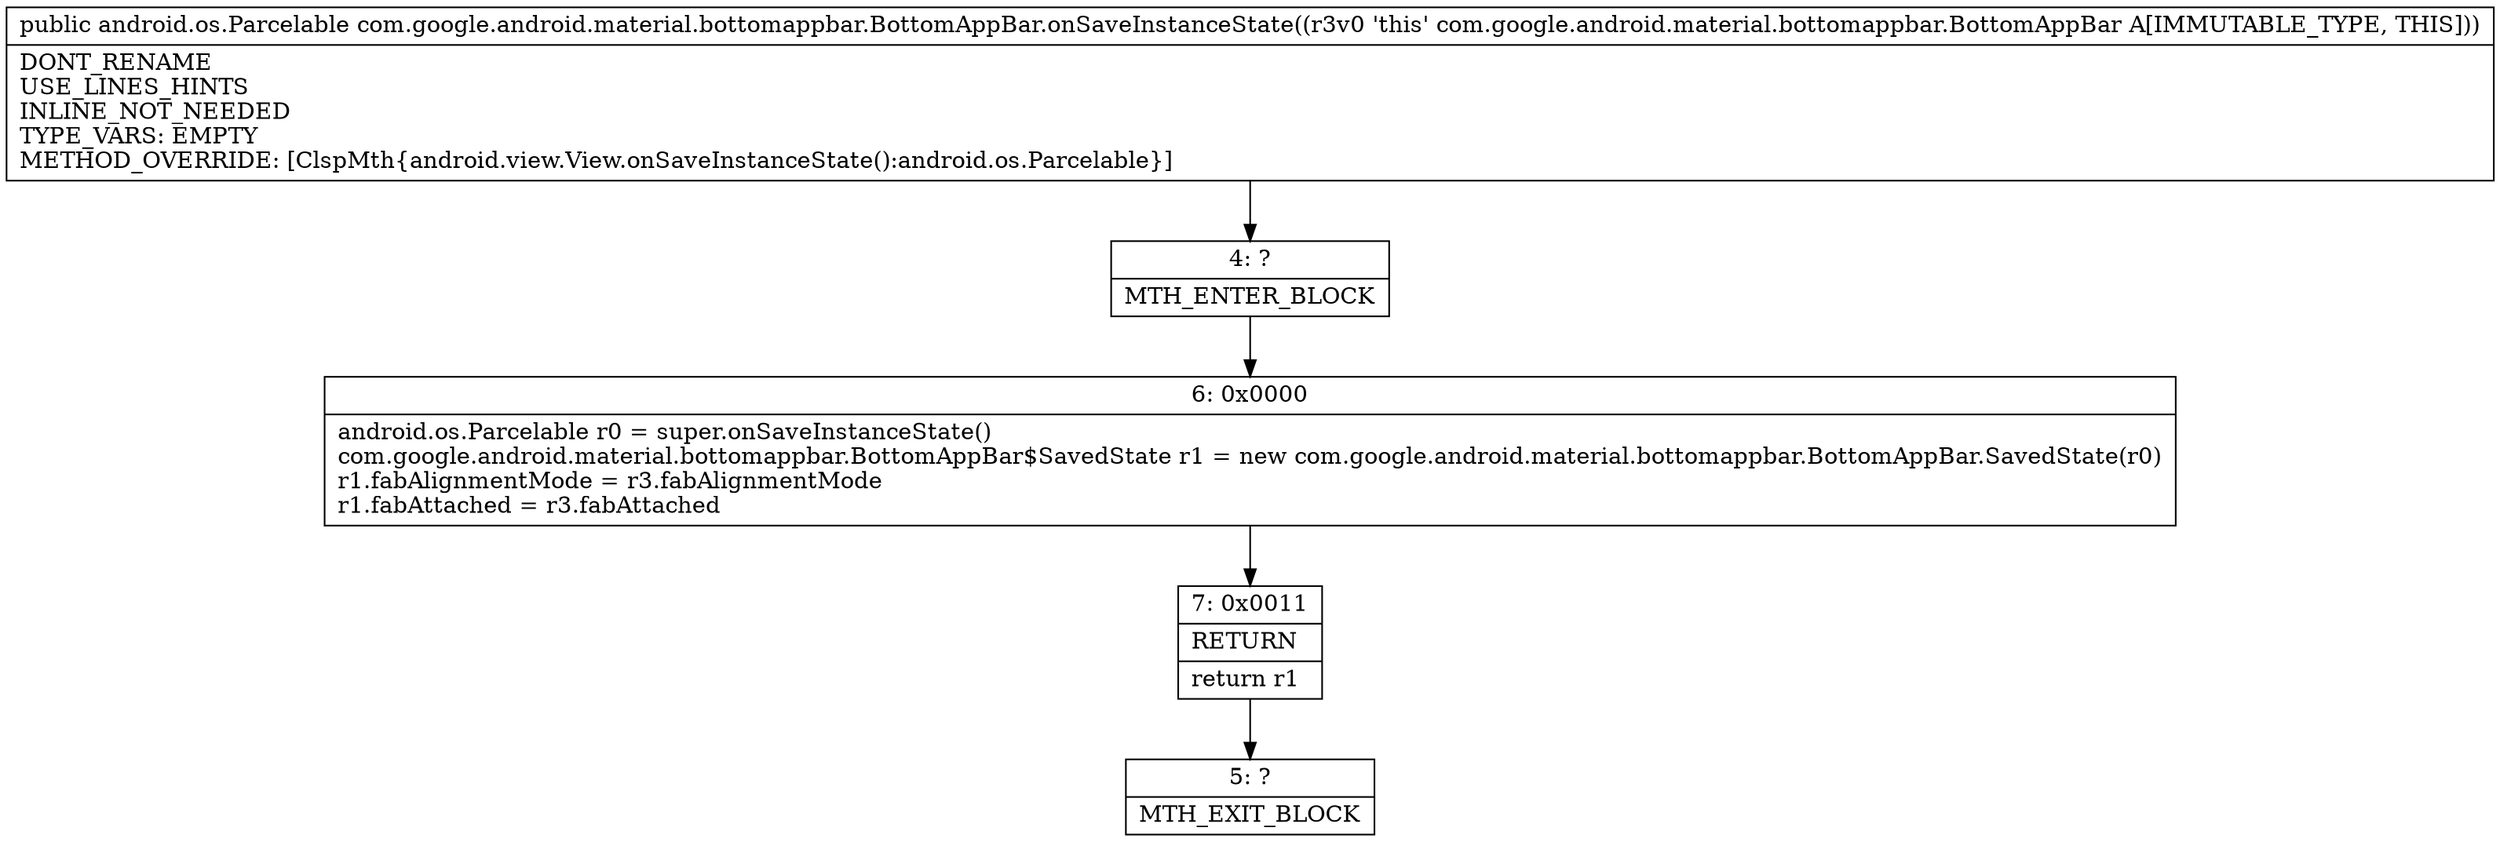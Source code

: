 digraph "CFG forcom.google.android.material.bottomappbar.BottomAppBar.onSaveInstanceState()Landroid\/os\/Parcelable;" {
Node_4 [shape=record,label="{4\:\ ?|MTH_ENTER_BLOCK\l}"];
Node_6 [shape=record,label="{6\:\ 0x0000|android.os.Parcelable r0 = super.onSaveInstanceState()\lcom.google.android.material.bottomappbar.BottomAppBar$SavedState r1 = new com.google.android.material.bottomappbar.BottomAppBar.SavedState(r0)\lr1.fabAlignmentMode = r3.fabAlignmentMode\lr1.fabAttached = r3.fabAttached\l}"];
Node_7 [shape=record,label="{7\:\ 0x0011|RETURN\l|return r1\l}"];
Node_5 [shape=record,label="{5\:\ ?|MTH_EXIT_BLOCK\l}"];
MethodNode[shape=record,label="{public android.os.Parcelable com.google.android.material.bottomappbar.BottomAppBar.onSaveInstanceState((r3v0 'this' com.google.android.material.bottomappbar.BottomAppBar A[IMMUTABLE_TYPE, THIS]))  | DONT_RENAME\lUSE_LINES_HINTS\lINLINE_NOT_NEEDED\lTYPE_VARS: EMPTY\lMETHOD_OVERRIDE: [ClspMth\{android.view.View.onSaveInstanceState():android.os.Parcelable\}]\l}"];
MethodNode -> Node_4;Node_4 -> Node_6;
Node_6 -> Node_7;
Node_7 -> Node_5;
}

